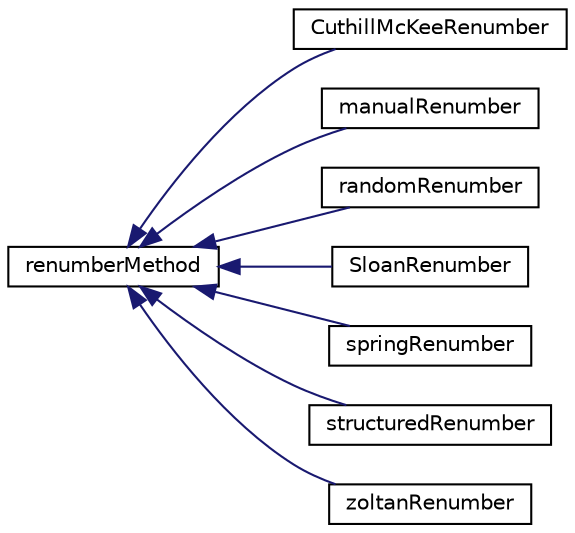 digraph "Graphical Class Hierarchy"
{
  bgcolor="transparent";
  edge [fontname="Helvetica",fontsize="10",labelfontname="Helvetica",labelfontsize="10"];
  node [fontname="Helvetica",fontsize="10",shape=record];
  rankdir="LR";
  Node1 [label="renumberMethod",height=0.2,width=0.4,color="black",URL="$a02160.html",tooltip="Abstract base class for renumbering. "];
  Node1 -> Node2 [dir="back",color="midnightblue",fontsize="10",style="solid",fontname="Helvetica"];
  Node2 [label="CuthillMcKeeRenumber",height=0.2,width=0.4,color="black",URL="$a00450.html",tooltip="Cuthill-McKee renumbering. "];
  Node1 -> Node3 [dir="back",color="midnightblue",fontsize="10",style="solid",fontname="Helvetica"];
  Node3 [label="manualRenumber",height=0.2,width=0.4,color="black",URL="$a01399.html",tooltip="Renumber given a ordered-to-original cell association in a file. "];
  Node1 -> Node4 [dir="back",color="midnightblue",fontsize="10",style="solid",fontname="Helvetica"];
  Node4 [label="randomRenumber",height=0.2,width=0.4,color="black",URL="$a02065.html",tooltip="Random renumber. Just to see effect of renumbering. "];
  Node1 -> Node5 [dir="back",color="midnightblue",fontsize="10",style="solid",fontname="Helvetica"];
  Node5 [label="SloanRenumber",height=0.2,width=0.4,color="black",URL="$a02342.html",tooltip="Sloan renumbering algorithm. "];
  Node1 -> Node6 [dir="back",color="midnightblue",fontsize="10",style="solid",fontname="Helvetica"];
  Node6 [label="springRenumber",height=0.2,width=0.4,color="black",URL="$a02409.html",tooltip="Use spring analogy - attract neighbouring cells according to the distance of their cell indices..."];
  Node1 -> Node7 [dir="back",color="midnightblue",fontsize="10",style="solid",fontname="Helvetica"];
  Node7 [label="structuredRenumber",height=0.2,width=0.4,color="black",URL="$a02457.html",tooltip="Renumbering according to mesh layers. depthFirst = true: first column gets ids 0..nLayer-1, second nLayers..2*nLayers-1 etc. depthFirst = false: first layer gets ids 0,1,2 etc. "];
  Node1 -> Node8 [dir="back",color="midnightblue",fontsize="10",style="solid",fontname="Helvetica"];
  Node8 [label="zoltanRenumber",height=0.2,width=0.4,color="black",URL="$a02894.html",tooltip="Renumber using Zoltan. "];
}
